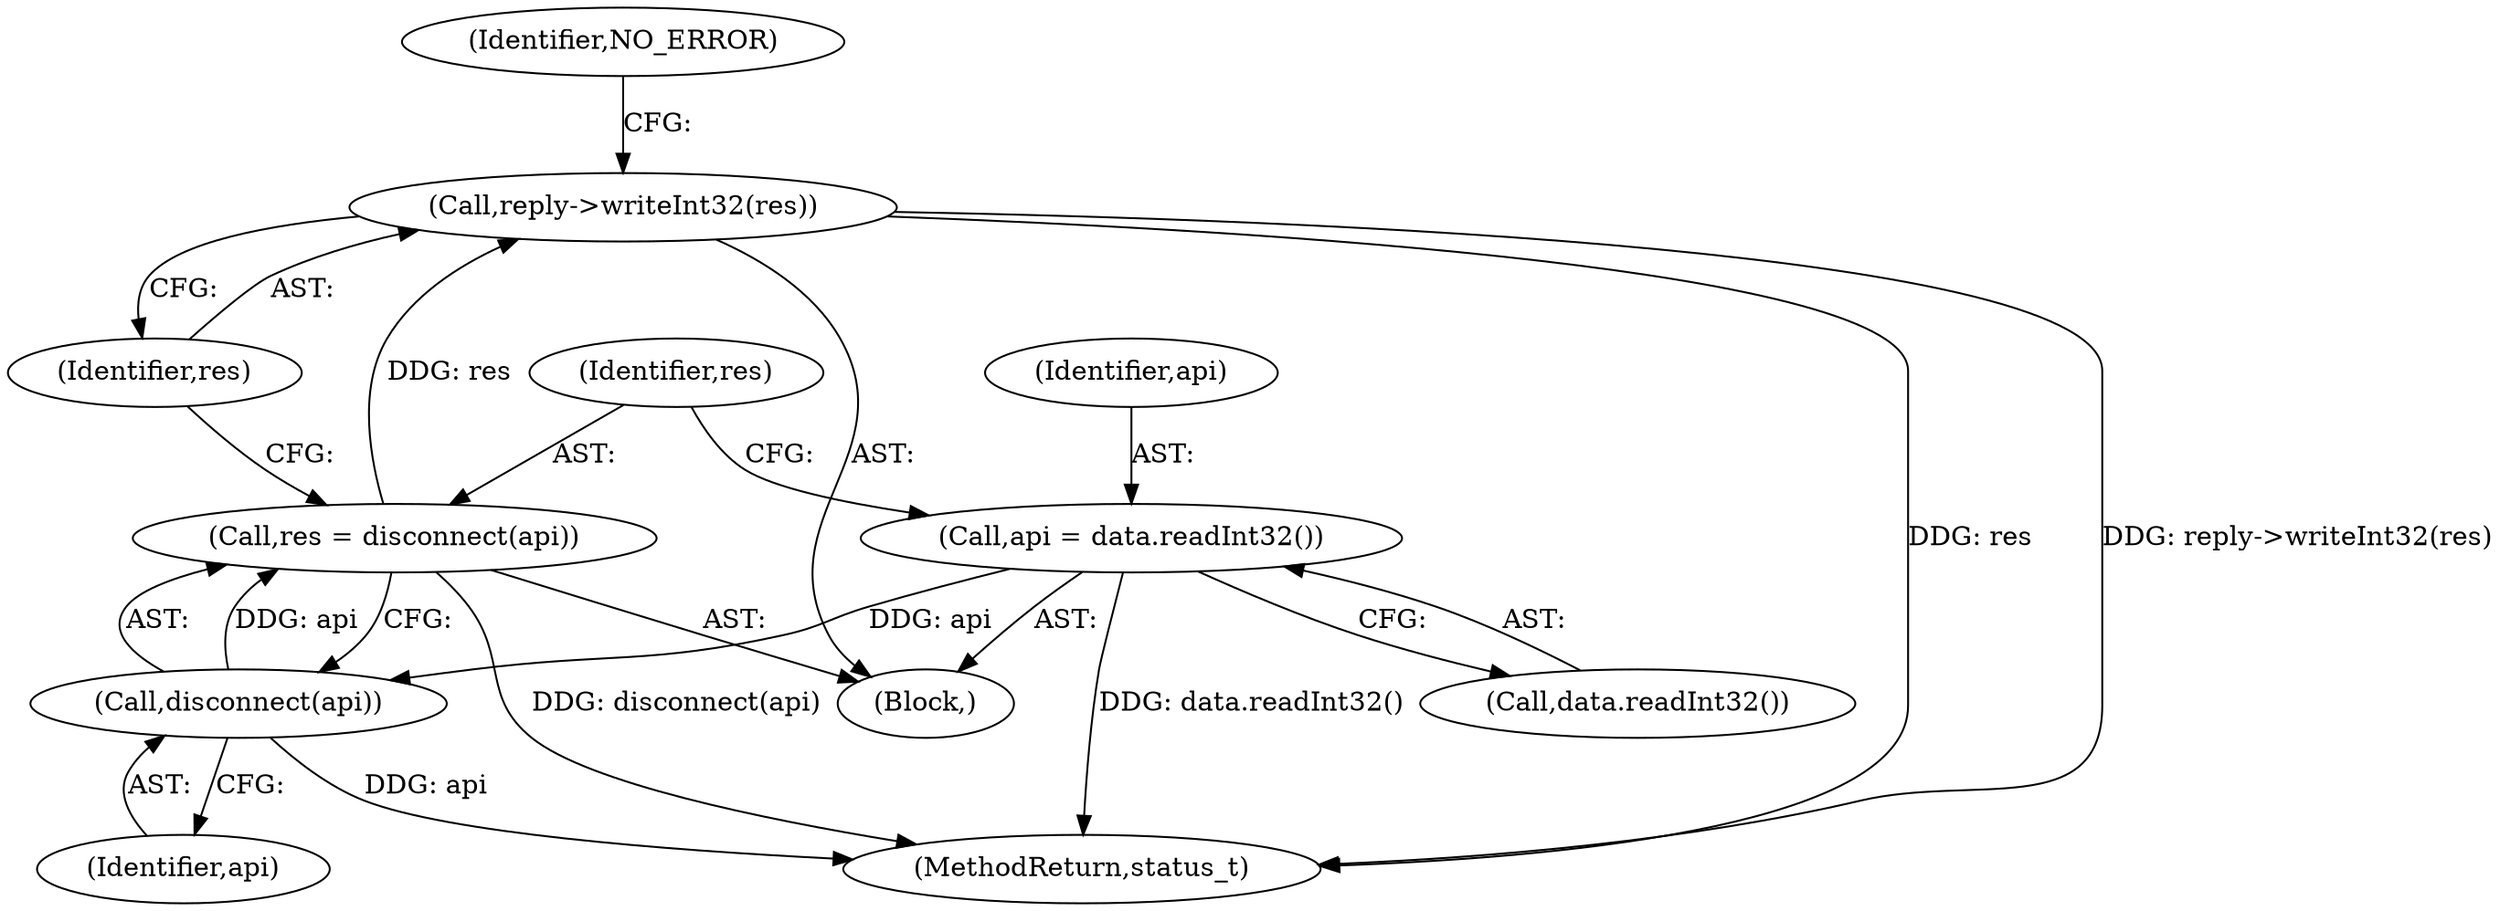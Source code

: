 digraph "0_Android_d06421fd37fbb7fd07002e6738fac3a223cb1a62@API" {
"1000367" [label="(Call,reply->writeInt32(res))"];
"1000363" [label="(Call,res = disconnect(api))"];
"1000365" [label="(Call,disconnect(api))"];
"1000359" [label="(Call,api = data.readInt32())"];
"1000359" [label="(Call,api = data.readInt32())"];
"1000365" [label="(Call,disconnect(api))"];
"1000366" [label="(Identifier,api)"];
"1000367" [label="(Call,reply->writeInt32(res))"];
"1000353" [label="(Block,)"];
"1000370" [label="(Identifier,NO_ERROR)"];
"1000363" [label="(Call,res = disconnect(api))"];
"1000361" [label="(Call,data.readInt32())"];
"1000368" [label="(Identifier,res)"];
"1000360" [label="(Identifier,api)"];
"1000378" [label="(MethodReturn,status_t)"];
"1000364" [label="(Identifier,res)"];
"1000367" -> "1000353"  [label="AST: "];
"1000367" -> "1000368"  [label="CFG: "];
"1000368" -> "1000367"  [label="AST: "];
"1000370" -> "1000367"  [label="CFG: "];
"1000367" -> "1000378"  [label="DDG: res"];
"1000367" -> "1000378"  [label="DDG: reply->writeInt32(res)"];
"1000363" -> "1000367"  [label="DDG: res"];
"1000363" -> "1000353"  [label="AST: "];
"1000363" -> "1000365"  [label="CFG: "];
"1000364" -> "1000363"  [label="AST: "];
"1000365" -> "1000363"  [label="AST: "];
"1000368" -> "1000363"  [label="CFG: "];
"1000363" -> "1000378"  [label="DDG: disconnect(api)"];
"1000365" -> "1000363"  [label="DDG: api"];
"1000365" -> "1000366"  [label="CFG: "];
"1000366" -> "1000365"  [label="AST: "];
"1000365" -> "1000378"  [label="DDG: api"];
"1000359" -> "1000365"  [label="DDG: api"];
"1000359" -> "1000353"  [label="AST: "];
"1000359" -> "1000361"  [label="CFG: "];
"1000360" -> "1000359"  [label="AST: "];
"1000361" -> "1000359"  [label="AST: "];
"1000364" -> "1000359"  [label="CFG: "];
"1000359" -> "1000378"  [label="DDG: data.readInt32()"];
}
